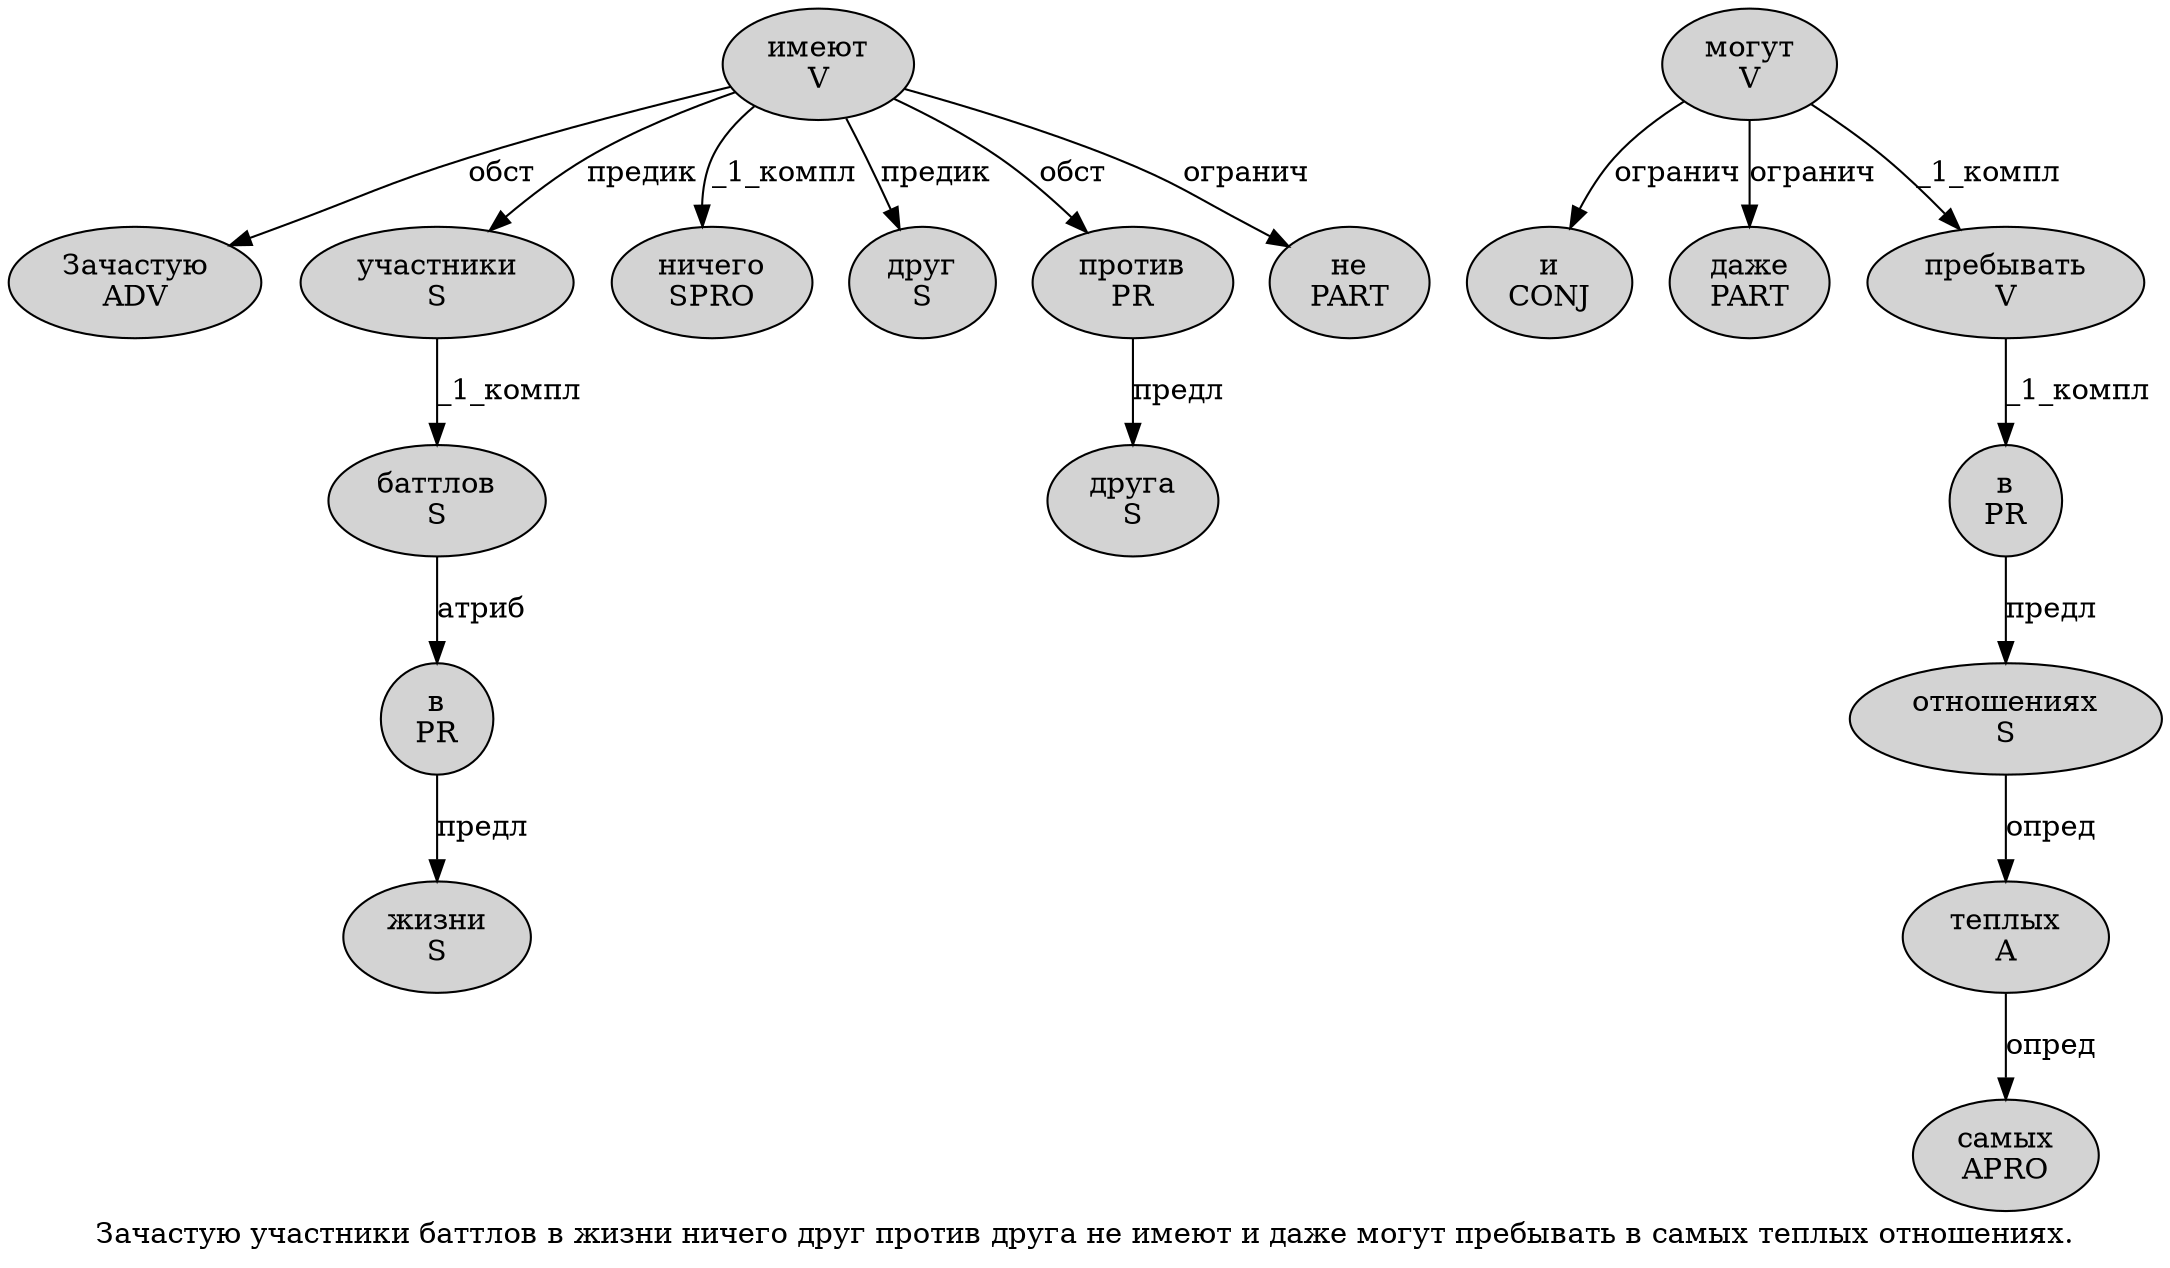 digraph SENTENCE_331 {
	graph [label="Зачастую участники баттлов в жизни ничего друг против друга не имеют и даже могут пребывать в самых теплых отношениях."]
	node [style=filled]
		0 [label="Зачастую
ADV" color="" fillcolor=lightgray penwidth=1 shape=ellipse]
		1 [label="участники
S" color="" fillcolor=lightgray penwidth=1 shape=ellipse]
		2 [label="баттлов
S" color="" fillcolor=lightgray penwidth=1 shape=ellipse]
		3 [label="в
PR" color="" fillcolor=lightgray penwidth=1 shape=ellipse]
		4 [label="жизни
S" color="" fillcolor=lightgray penwidth=1 shape=ellipse]
		5 [label="ничего
SPRO" color="" fillcolor=lightgray penwidth=1 shape=ellipse]
		6 [label="друг
S" color="" fillcolor=lightgray penwidth=1 shape=ellipse]
		7 [label="против
PR" color="" fillcolor=lightgray penwidth=1 shape=ellipse]
		8 [label="друга
S" color="" fillcolor=lightgray penwidth=1 shape=ellipse]
		9 [label="не
PART" color="" fillcolor=lightgray penwidth=1 shape=ellipse]
		10 [label="имеют
V" color="" fillcolor=lightgray penwidth=1 shape=ellipse]
		11 [label="и
CONJ" color="" fillcolor=lightgray penwidth=1 shape=ellipse]
		12 [label="даже
PART" color="" fillcolor=lightgray penwidth=1 shape=ellipse]
		13 [label="могут
V" color="" fillcolor=lightgray penwidth=1 shape=ellipse]
		14 [label="пребывать
V" color="" fillcolor=lightgray penwidth=1 shape=ellipse]
		15 [label="в
PR" color="" fillcolor=lightgray penwidth=1 shape=ellipse]
		16 [label="самых
APRO" color="" fillcolor=lightgray penwidth=1 shape=ellipse]
		17 [label="теплых
A" color="" fillcolor=lightgray penwidth=1 shape=ellipse]
		18 [label="отношениях
S" color="" fillcolor=lightgray penwidth=1 shape=ellipse]
			17 -> 16 [label="опред"]
			2 -> 3 [label="атриб"]
			14 -> 15 [label="_1_компл"]
			1 -> 2 [label="_1_компл"]
			15 -> 18 [label="предл"]
			13 -> 11 [label="огранич"]
			13 -> 12 [label="огранич"]
			13 -> 14 [label="_1_компл"]
			10 -> 0 [label="обст"]
			10 -> 1 [label="предик"]
			10 -> 5 [label="_1_компл"]
			10 -> 6 [label="предик"]
			10 -> 7 [label="обст"]
			10 -> 9 [label="огранич"]
			7 -> 8 [label="предл"]
			18 -> 17 [label="опред"]
			3 -> 4 [label="предл"]
}